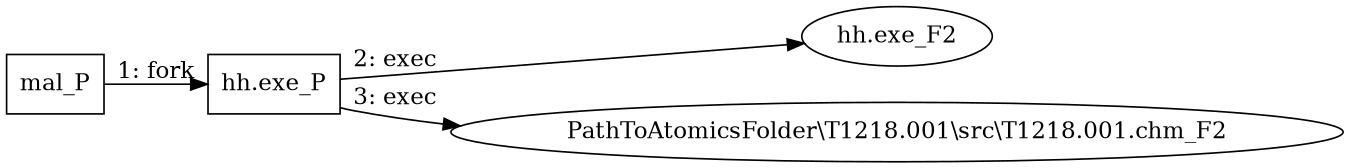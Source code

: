 digraph "T1218.001" {
rankdir="LR"
size="9"
fixedsize="false"
splines="true"
nodesep=0.3
ranksep=0
fontsize=10
overlap="scalexy"
engine= "neato"
	"mal_P" [node_type=Process shape=box]
	"hh.exe_P" [node_type=Process shape=box]
	"hh.exe_F2" [node_type=File shape=ellipse]
	"PathToAtomicsFolder\\T1218.001\\src\\T1218.001.chm_F2" [node_type=File shape=ellipse]
	"mal_P" -> "hh.exe_P" [label="1: fork"]
	"hh.exe_P" -> "hh.exe_F2" [label="2: exec"]
	"hh.exe_P" -> "PathToAtomicsFolder\\T1218.001\\src\\T1218.001.chm_F2" [label="3: exec"]
}
